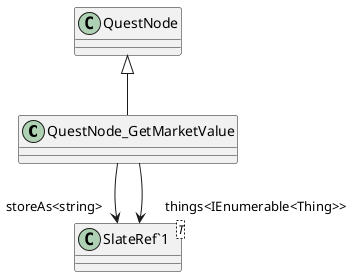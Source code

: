 @startuml
class QuestNode_GetMarketValue {
}
class "SlateRef`1"<T> {
}
QuestNode <|-- QuestNode_GetMarketValue
QuestNode_GetMarketValue --> "storeAs<string>" "SlateRef`1"
QuestNode_GetMarketValue --> "things<IEnumerable<Thing>>" "SlateRef`1"
@enduml
